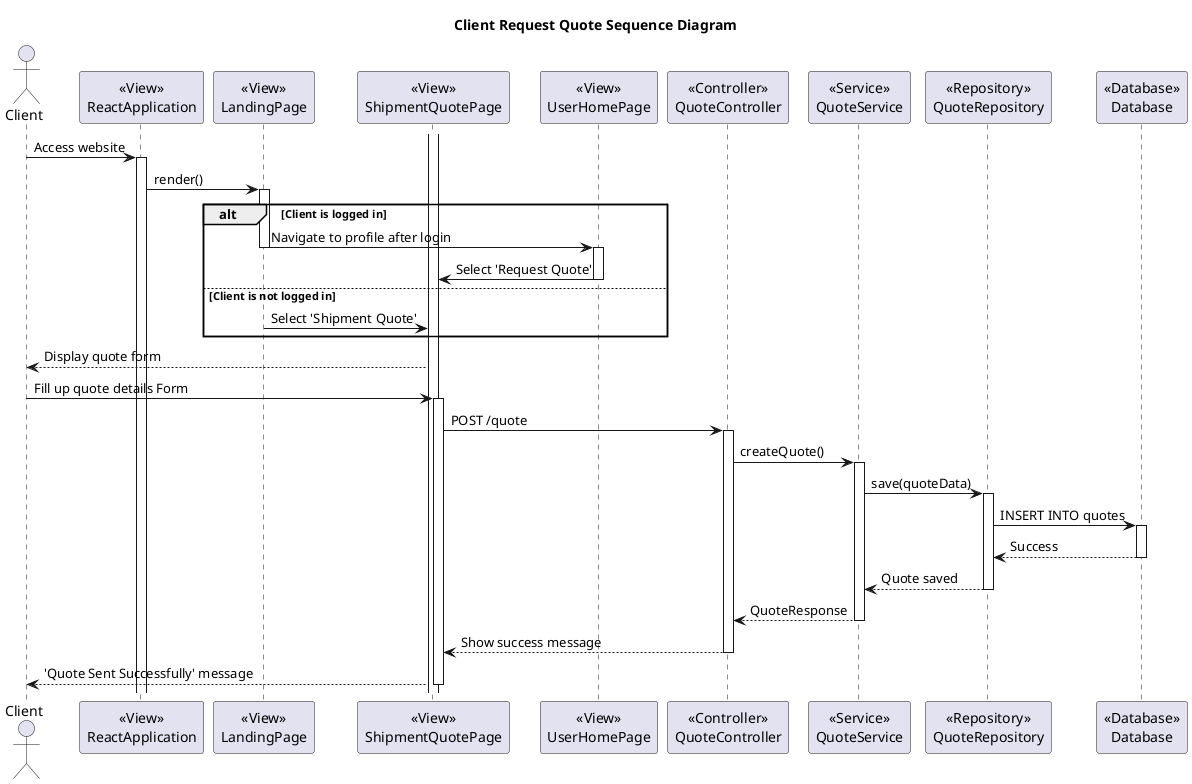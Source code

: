 @startuml
title Client Request Quote Sequence Diagram

actor Client

participant ReactApplication as "<<View>>\nReactApplication"
participant LandingPage as "<<View>>\nLandingPage"
participant ShipmentQuotePage as "<<View>>\nShipmentQuotePage"
participant UserHomePage as "<<View>>\nUserHomePage"
participant QuoteController as "<<Controller>>\nQuoteController"
participant QuoteService as "<<Service>>\nQuoteService"
participant QuoteRepository as "<<Repository>>\nQuoteRepository"
participant Database as "<<Database>>\nDatabase"

Client -> ReactApplication : Access website
activate ReactApplication

ReactApplication -> LandingPage : render()
activate LandingPage

alt Client is logged in
    LandingPage -> UserHomePage : Navigate to profile after login
    deactivate LandingPage
    activate UserHomePage
    UserHomePage -> ShipmentQuotePage : Select 'Request Quote'
    deactivate UserHomePage
else Client is not logged in
    LandingPage -> ShipmentQuotePage : Select 'Shipment Quote'
    deactivate LandingPage
end
activate ShipmentQuotePage

ShipmentQuotePage --> Client : Display quote form
Client -> ShipmentQuotePage : Fill up quote details Form
activate ShipmentQuotePage

ShipmentQuotePage -> QuoteController : POST /quote
activate QuoteController

QuoteController -> QuoteService : createQuote()
activate QuoteService

QuoteService -> QuoteRepository : save(quoteData)
activate QuoteRepository

QuoteRepository -> Database : INSERT INTO quotes
activate Database
Database --> QuoteRepository : Success
deactivate Database

QuoteRepository --> QuoteService : Quote saved
deactivate QuoteRepository

QuoteService --> QuoteController : QuoteResponse
deactivate QuoteService

QuoteController --> ShipmentQuotePage : Show success message
deactivate QuoteController

ShipmentQuotePage --> Client : 'Quote Sent Successfully' message
deactivate ShipmentQuotePage

@enduml
